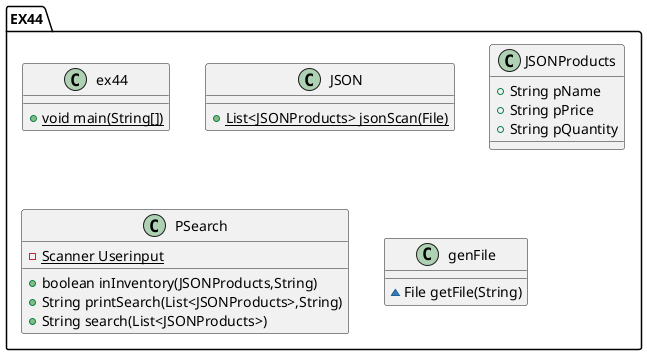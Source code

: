 @startuml
class EX44.ex44 {
+ {static} void main(String[])
}
class EX44.JSON {
+ {static} List<JSONProducts> jsonScan(File)
}
class EX44.JSONProducts {
+ String pName
+ String pPrice
+ String pQuantity
}
class EX44.PSearch {
- {static} Scanner Userinput
+ boolean inInventory(JSONProducts,String)
+ String printSearch(List<JSONProducts>,String)
+ String search(List<JSONProducts>)
}
class EX44.genFile {
~ File getFile(String)
}
@enduml